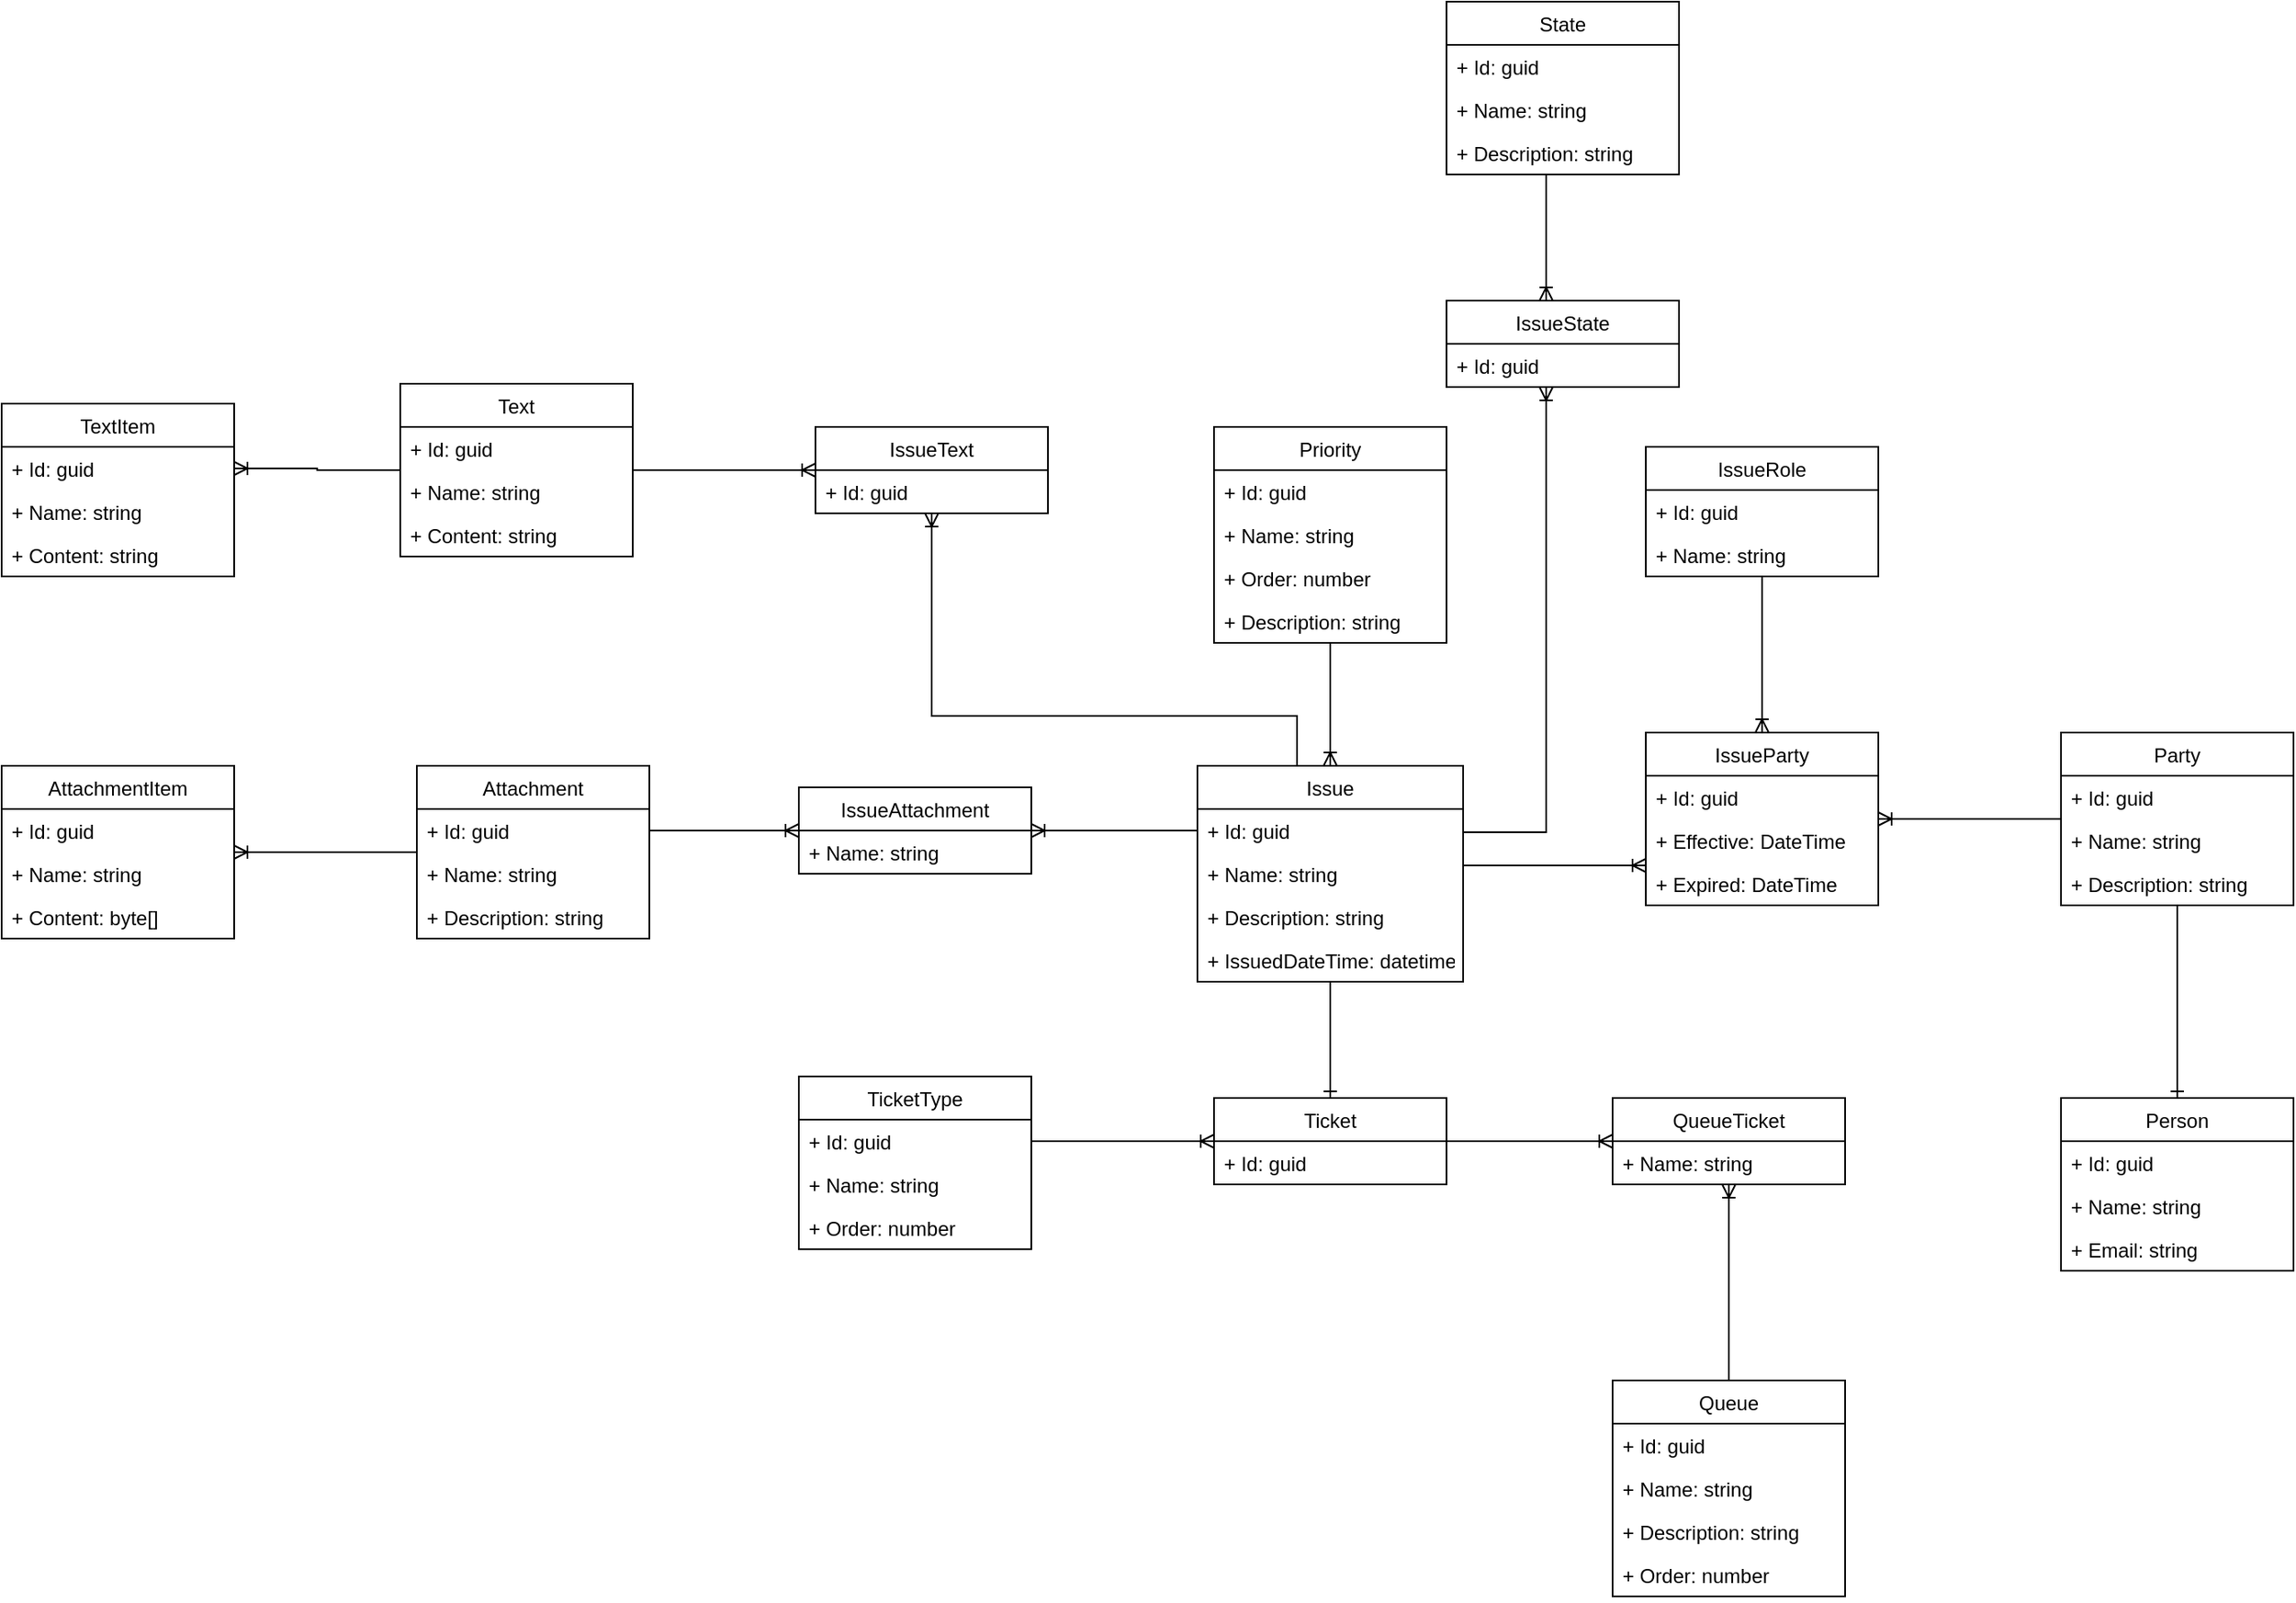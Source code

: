 <mxfile version="20.6.2" type="github">
  <diagram id="725YP466rwQ9yF5KesJ6" name="หน้า-1">
    <mxGraphModel dx="2321" dy="1494" grid="1" gridSize="10" guides="1" tooltips="1" connect="1" arrows="1" fold="1" page="1" pageScale="1" pageWidth="1100" pageHeight="850" math="0" shadow="0">
      <root>
        <mxCell id="0" />
        <mxCell id="1" parent="0" />
        <mxCell id="l0HiNboqYedKOfi41QnO-49" style="edgeStyle=orthogonalEdgeStyle;rounded=0;orthogonalLoop=1;jettySize=auto;html=1;startArrow=ERoneToMany;startFill=0;endArrow=none;endFill=0;" edge="1" parent="1" source="l0HiNboqYedKOfi41QnO-1" target="l0HiNboqYedKOfi41QnO-44">
          <mxGeometry relative="1" as="geometry" />
        </mxCell>
        <mxCell id="l0HiNboqYedKOfi41QnO-1" value="Issue" style="swimlane;fontStyle=0;childLayout=stackLayout;horizontal=1;startSize=26;fillColor=none;horizontalStack=0;resizeParent=1;resizeParentMax=0;resizeLast=0;collapsible=1;marginBottom=0;" vertex="1" parent="1">
          <mxGeometry x="120" y="100" width="160" height="130" as="geometry" />
        </mxCell>
        <mxCell id="l0HiNboqYedKOfi41QnO-2" value="+ Id: guid" style="text;strokeColor=none;fillColor=none;align=left;verticalAlign=top;spacingLeft=4;spacingRight=4;overflow=hidden;rotatable=0;points=[[0,0.5],[1,0.5]];portConstraint=eastwest;" vertex="1" parent="l0HiNboqYedKOfi41QnO-1">
          <mxGeometry y="26" width="160" height="26" as="geometry" />
        </mxCell>
        <mxCell id="l0HiNboqYedKOfi41QnO-3" value="+ Name: string" style="text;strokeColor=none;fillColor=none;align=left;verticalAlign=top;spacingLeft=4;spacingRight=4;overflow=hidden;rotatable=0;points=[[0,0.5],[1,0.5]];portConstraint=eastwest;" vertex="1" parent="l0HiNboqYedKOfi41QnO-1">
          <mxGeometry y="52" width="160" height="26" as="geometry" />
        </mxCell>
        <mxCell id="l0HiNboqYedKOfi41QnO-4" value="+ Description: string" style="text;strokeColor=none;fillColor=none;align=left;verticalAlign=top;spacingLeft=4;spacingRight=4;overflow=hidden;rotatable=0;points=[[0,0.5],[1,0.5]];portConstraint=eastwest;" vertex="1" parent="l0HiNboqYedKOfi41QnO-1">
          <mxGeometry y="78" width="160" height="26" as="geometry" />
        </mxCell>
        <mxCell id="l0HiNboqYedKOfi41QnO-103" value="+ IssuedDateTime: datetime" style="text;strokeColor=none;fillColor=none;align=left;verticalAlign=top;spacingLeft=4;spacingRight=4;overflow=hidden;rotatable=0;points=[[0,0.5],[1,0.5]];portConstraint=eastwest;" vertex="1" parent="l0HiNboqYedKOfi41QnO-1">
          <mxGeometry y="104" width="160" height="26" as="geometry" />
        </mxCell>
        <mxCell id="l0HiNboqYedKOfi41QnO-9" style="edgeStyle=orthogonalEdgeStyle;rounded=0;orthogonalLoop=1;jettySize=auto;html=1;endArrow=none;endFill=0;startArrow=ERone;startFill=0;" edge="1" parent="1" source="l0HiNboqYedKOfi41QnO-5" target="l0HiNboqYedKOfi41QnO-1">
          <mxGeometry relative="1" as="geometry">
            <Array as="points">
              <mxPoint x="200" y="162" />
            </Array>
          </mxGeometry>
        </mxCell>
        <mxCell id="l0HiNboqYedKOfi41QnO-5" value="Ticket" style="swimlane;fontStyle=0;childLayout=stackLayout;horizontal=1;startSize=26;fillColor=none;horizontalStack=0;resizeParent=1;resizeParentMax=0;resizeLast=0;collapsible=1;marginBottom=0;" vertex="1" parent="1">
          <mxGeometry x="130" y="300" width="140" height="52" as="geometry" />
        </mxCell>
        <mxCell id="l0HiNboqYedKOfi41QnO-6" value="+ Id: guid" style="text;strokeColor=none;fillColor=none;align=left;verticalAlign=top;spacingLeft=4;spacingRight=4;overflow=hidden;rotatable=0;points=[[0,0.5],[1,0.5]];portConstraint=eastwest;" vertex="1" parent="l0HiNboqYedKOfi41QnO-5">
          <mxGeometry y="26" width="140" height="26" as="geometry" />
        </mxCell>
        <mxCell id="l0HiNboqYedKOfi41QnO-10" value="TicketType" style="swimlane;fontStyle=0;childLayout=stackLayout;horizontal=1;startSize=26;fillColor=none;horizontalStack=0;resizeParent=1;resizeParentMax=0;resizeLast=0;collapsible=1;marginBottom=0;" vertex="1" parent="1">
          <mxGeometry x="-120" y="287" width="140" height="104" as="geometry" />
        </mxCell>
        <mxCell id="l0HiNboqYedKOfi41QnO-11" value="+ Id: guid" style="text;strokeColor=none;fillColor=none;align=left;verticalAlign=top;spacingLeft=4;spacingRight=4;overflow=hidden;rotatable=0;points=[[0,0.5],[1,0.5]];portConstraint=eastwest;" vertex="1" parent="l0HiNboqYedKOfi41QnO-10">
          <mxGeometry y="26" width="140" height="26" as="geometry" />
        </mxCell>
        <mxCell id="l0HiNboqYedKOfi41QnO-21" value="+ Name: string" style="text;strokeColor=none;fillColor=none;align=left;verticalAlign=top;spacingLeft=4;spacingRight=4;overflow=hidden;rotatable=0;points=[[0,0.5],[1,0.5]];portConstraint=eastwest;" vertex="1" parent="l0HiNboqYedKOfi41QnO-10">
          <mxGeometry y="52" width="140" height="26" as="geometry" />
        </mxCell>
        <mxCell id="l0HiNboqYedKOfi41QnO-51" value="+ Order: number" style="text;strokeColor=none;fillColor=none;align=left;verticalAlign=top;spacingLeft=4;spacingRight=4;overflow=hidden;rotatable=0;points=[[0,0.5],[1,0.5]];portConstraint=eastwest;" vertex="1" parent="l0HiNboqYedKOfi41QnO-10">
          <mxGeometry y="78" width="140" height="26" as="geometry" />
        </mxCell>
        <mxCell id="l0HiNboqYedKOfi41QnO-14" style="edgeStyle=orthogonalEdgeStyle;rounded=0;orthogonalLoop=1;jettySize=auto;html=1;endArrow=none;endFill=0;startArrow=ERoneToMany;startFill=0;" edge="1" parent="1" source="l0HiNboqYedKOfi41QnO-6" target="l0HiNboqYedKOfi41QnO-10">
          <mxGeometry relative="1" as="geometry">
            <Array as="points">
              <mxPoint x="100" y="326" />
              <mxPoint x="100" y="326" />
            </Array>
          </mxGeometry>
        </mxCell>
        <mxCell id="l0HiNboqYedKOfi41QnO-15" value="Queue" style="swimlane;fontStyle=0;childLayout=stackLayout;horizontal=1;startSize=26;fillColor=none;horizontalStack=0;resizeParent=1;resizeParentMax=0;resizeLast=0;collapsible=1;marginBottom=0;" vertex="1" parent="1">
          <mxGeometry x="370" y="470" width="140" height="130" as="geometry" />
        </mxCell>
        <mxCell id="l0HiNboqYedKOfi41QnO-16" value="+ Id: guid" style="text;strokeColor=none;fillColor=none;align=left;verticalAlign=top;spacingLeft=4;spacingRight=4;overflow=hidden;rotatable=0;points=[[0,0.5],[1,0.5]];portConstraint=eastwest;" vertex="1" parent="l0HiNboqYedKOfi41QnO-15">
          <mxGeometry y="26" width="140" height="26" as="geometry" />
        </mxCell>
        <mxCell id="l0HiNboqYedKOfi41QnO-17" value="+ Name: string" style="text;strokeColor=none;fillColor=none;align=left;verticalAlign=top;spacingLeft=4;spacingRight=4;overflow=hidden;rotatable=0;points=[[0,0.5],[1,0.5]];portConstraint=eastwest;" vertex="1" parent="l0HiNboqYedKOfi41QnO-15">
          <mxGeometry y="52" width="140" height="26" as="geometry" />
        </mxCell>
        <mxCell id="l0HiNboqYedKOfi41QnO-18" value="+ Description: string" style="text;strokeColor=none;fillColor=none;align=left;verticalAlign=top;spacingLeft=4;spacingRight=4;overflow=hidden;rotatable=0;points=[[0,0.5],[1,0.5]];portConstraint=eastwest;" vertex="1" parent="l0HiNboqYedKOfi41QnO-15">
          <mxGeometry y="78" width="140" height="26" as="geometry" />
        </mxCell>
        <mxCell id="l0HiNboqYedKOfi41QnO-52" value="+ Order: number" style="text;strokeColor=none;fillColor=none;align=left;verticalAlign=top;spacingLeft=4;spacingRight=4;overflow=hidden;rotatable=0;points=[[0,0.5],[1,0.5]];portConstraint=eastwest;" vertex="1" parent="l0HiNboqYedKOfi41QnO-15">
          <mxGeometry y="104" width="140" height="26" as="geometry" />
        </mxCell>
        <mxCell id="l0HiNboqYedKOfi41QnO-26" style="edgeStyle=orthogonalEdgeStyle;rounded=0;orthogonalLoop=1;jettySize=auto;html=1;startArrow=ERoneToMany;startFill=0;endArrow=none;endFill=0;" edge="1" parent="1" source="l0HiNboqYedKOfi41QnO-22" target="l0HiNboqYedKOfi41QnO-5">
          <mxGeometry relative="1" as="geometry">
            <Array as="points">
              <mxPoint x="430" y="320" />
            </Array>
          </mxGeometry>
        </mxCell>
        <mxCell id="l0HiNboqYedKOfi41QnO-27" style="edgeStyle=orthogonalEdgeStyle;rounded=0;orthogonalLoop=1;jettySize=auto;html=1;startArrow=ERoneToMany;startFill=0;endArrow=none;endFill=0;" edge="1" parent="1" source="l0HiNboqYedKOfi41QnO-22" target="l0HiNboqYedKOfi41QnO-15">
          <mxGeometry relative="1" as="geometry">
            <mxPoint x="610" y="290" as="sourcePoint" />
            <Array as="points">
              <mxPoint x="440" y="390" />
              <mxPoint x="440" y="390" />
            </Array>
          </mxGeometry>
        </mxCell>
        <mxCell id="l0HiNboqYedKOfi41QnO-22" value="QueueTicket" style="swimlane;fontStyle=0;childLayout=stackLayout;horizontal=1;startSize=26;fillColor=none;horizontalStack=0;resizeParent=1;resizeParentMax=0;resizeLast=0;collapsible=1;marginBottom=0;" vertex="1" parent="1">
          <mxGeometry x="370" y="300" width="140" height="52" as="geometry" />
        </mxCell>
        <mxCell id="l0HiNboqYedKOfi41QnO-23" value="+ Name: string" style="text;strokeColor=none;fillColor=none;align=left;verticalAlign=top;spacingLeft=4;spacingRight=4;overflow=hidden;rotatable=0;points=[[0,0.5],[1,0.5]];portConstraint=eastwest;" vertex="1" parent="l0HiNboqYedKOfi41QnO-22">
          <mxGeometry y="26" width="140" height="26" as="geometry" />
        </mxCell>
        <mxCell id="l0HiNboqYedKOfi41QnO-28" value="Attachment" style="swimlane;fontStyle=0;childLayout=stackLayout;horizontal=1;startSize=26;fillColor=none;horizontalStack=0;resizeParent=1;resizeParentMax=0;resizeLast=0;collapsible=1;marginBottom=0;" vertex="1" parent="1">
          <mxGeometry x="-350" y="100" width="140" height="104" as="geometry" />
        </mxCell>
        <mxCell id="l0HiNboqYedKOfi41QnO-29" value="+ Id: guid" style="text;strokeColor=none;fillColor=none;align=left;verticalAlign=top;spacingLeft=4;spacingRight=4;overflow=hidden;rotatable=0;points=[[0,0.5],[1,0.5]];portConstraint=eastwest;" vertex="1" parent="l0HiNboqYedKOfi41QnO-28">
          <mxGeometry y="26" width="140" height="26" as="geometry" />
        </mxCell>
        <mxCell id="l0HiNboqYedKOfi41QnO-30" value="+ Name: string" style="text;strokeColor=none;fillColor=none;align=left;verticalAlign=top;spacingLeft=4;spacingRight=4;overflow=hidden;rotatable=0;points=[[0,0.5],[1,0.5]];portConstraint=eastwest;" vertex="1" parent="l0HiNboqYedKOfi41QnO-28">
          <mxGeometry y="52" width="140" height="26" as="geometry" />
        </mxCell>
        <mxCell id="l0HiNboqYedKOfi41QnO-31" value="+ Description: string" style="text;strokeColor=none;fillColor=none;align=left;verticalAlign=top;spacingLeft=4;spacingRight=4;overflow=hidden;rotatable=0;points=[[0,0.5],[1,0.5]];portConstraint=eastwest;" vertex="1" parent="l0HiNboqYedKOfi41QnO-28">
          <mxGeometry y="78" width="140" height="26" as="geometry" />
        </mxCell>
        <mxCell id="l0HiNboqYedKOfi41QnO-36" style="edgeStyle=orthogonalEdgeStyle;rounded=0;orthogonalLoop=1;jettySize=auto;html=1;startArrow=ERoneToMany;startFill=0;endArrow=none;endFill=0;" edge="1" parent="1" source="l0HiNboqYedKOfi41QnO-32" target="l0HiNboqYedKOfi41QnO-28">
          <mxGeometry relative="1" as="geometry" />
        </mxCell>
        <mxCell id="l0HiNboqYedKOfi41QnO-32" value="AttachmentItem" style="swimlane;fontStyle=0;childLayout=stackLayout;horizontal=1;startSize=26;fillColor=none;horizontalStack=0;resizeParent=1;resizeParentMax=0;resizeLast=0;collapsible=1;marginBottom=0;" vertex="1" parent="1">
          <mxGeometry x="-600" y="100" width="140" height="104" as="geometry" />
        </mxCell>
        <mxCell id="l0HiNboqYedKOfi41QnO-33" value="+ Id: guid" style="text;strokeColor=none;fillColor=none;align=left;verticalAlign=top;spacingLeft=4;spacingRight=4;overflow=hidden;rotatable=0;points=[[0,0.5],[1,0.5]];portConstraint=eastwest;" vertex="1" parent="l0HiNboqYedKOfi41QnO-32">
          <mxGeometry y="26" width="140" height="26" as="geometry" />
        </mxCell>
        <mxCell id="l0HiNboqYedKOfi41QnO-34" value="+ Name: string" style="text;strokeColor=none;fillColor=none;align=left;verticalAlign=top;spacingLeft=4;spacingRight=4;overflow=hidden;rotatable=0;points=[[0,0.5],[1,0.5]];portConstraint=eastwest;" vertex="1" parent="l0HiNboqYedKOfi41QnO-32">
          <mxGeometry y="52" width="140" height="26" as="geometry" />
        </mxCell>
        <mxCell id="l0HiNboqYedKOfi41QnO-35" value="+ Content: byte[]" style="text;strokeColor=none;fillColor=none;align=left;verticalAlign=top;spacingLeft=4;spacingRight=4;overflow=hidden;rotatable=0;points=[[0,0.5],[1,0.5]];portConstraint=eastwest;" vertex="1" parent="l0HiNboqYedKOfi41QnO-32">
          <mxGeometry y="78" width="140" height="26" as="geometry" />
        </mxCell>
        <mxCell id="l0HiNboqYedKOfi41QnO-39" style="edgeStyle=orthogonalEdgeStyle;rounded=0;orthogonalLoop=1;jettySize=auto;html=1;startArrow=ERoneToMany;startFill=0;endArrow=none;endFill=0;" edge="1" parent="1" source="l0HiNboqYedKOfi41QnO-37" target="l0HiNboqYedKOfi41QnO-29">
          <mxGeometry relative="1" as="geometry" />
        </mxCell>
        <mxCell id="l0HiNboqYedKOfi41QnO-40" style="edgeStyle=orthogonalEdgeStyle;rounded=0;orthogonalLoop=1;jettySize=auto;html=1;startArrow=ERoneToMany;startFill=0;endArrow=none;endFill=0;" edge="1" parent="1" source="l0HiNboqYedKOfi41QnO-37" target="l0HiNboqYedKOfi41QnO-2">
          <mxGeometry relative="1" as="geometry" />
        </mxCell>
        <mxCell id="l0HiNboqYedKOfi41QnO-37" value="IssueAttachment" style="swimlane;fontStyle=0;childLayout=stackLayout;horizontal=1;startSize=26;fillColor=none;horizontalStack=0;resizeParent=1;resizeParentMax=0;resizeLast=0;collapsible=1;marginBottom=0;" vertex="1" parent="1">
          <mxGeometry x="-120" y="113" width="140" height="52" as="geometry" />
        </mxCell>
        <mxCell id="l0HiNboqYedKOfi41QnO-38" value="+ Name: string" style="text;strokeColor=none;fillColor=none;align=left;verticalAlign=top;spacingLeft=4;spacingRight=4;overflow=hidden;rotatable=0;points=[[0,0.5],[1,0.5]];portConstraint=eastwest;" vertex="1" parent="l0HiNboqYedKOfi41QnO-37">
          <mxGeometry y="26" width="140" height="26" as="geometry" />
        </mxCell>
        <mxCell id="l0HiNboqYedKOfi41QnO-44" value="Priority" style="swimlane;fontStyle=0;childLayout=stackLayout;horizontal=1;startSize=26;fillColor=none;horizontalStack=0;resizeParent=1;resizeParentMax=0;resizeLast=0;collapsible=1;marginBottom=0;" vertex="1" parent="1">
          <mxGeometry x="130" y="-104" width="140" height="130" as="geometry" />
        </mxCell>
        <mxCell id="l0HiNboqYedKOfi41QnO-45" value="+ Id: guid" style="text;strokeColor=none;fillColor=none;align=left;verticalAlign=top;spacingLeft=4;spacingRight=4;overflow=hidden;rotatable=0;points=[[0,0.5],[1,0.5]];portConstraint=eastwest;" vertex="1" parent="l0HiNboqYedKOfi41QnO-44">
          <mxGeometry y="26" width="140" height="26" as="geometry" />
        </mxCell>
        <mxCell id="l0HiNboqYedKOfi41QnO-46" value="+ Name: string" style="text;strokeColor=none;fillColor=none;align=left;verticalAlign=top;spacingLeft=4;spacingRight=4;overflow=hidden;rotatable=0;points=[[0,0.5],[1,0.5]];portConstraint=eastwest;" vertex="1" parent="l0HiNboqYedKOfi41QnO-44">
          <mxGeometry y="52" width="140" height="26" as="geometry" />
        </mxCell>
        <mxCell id="l0HiNboqYedKOfi41QnO-47" value="+ Order: number" style="text;strokeColor=none;fillColor=none;align=left;verticalAlign=top;spacingLeft=4;spacingRight=4;overflow=hidden;rotatable=0;points=[[0,0.5],[1,0.5]];portConstraint=eastwest;" vertex="1" parent="l0HiNboqYedKOfi41QnO-44">
          <mxGeometry y="78" width="140" height="26" as="geometry" />
        </mxCell>
        <mxCell id="l0HiNboqYedKOfi41QnO-50" value="+ Description: string" style="text;strokeColor=none;fillColor=none;align=left;verticalAlign=top;spacingLeft=4;spacingRight=4;overflow=hidden;rotatable=0;points=[[0,0.5],[1,0.5]];portConstraint=eastwest;" vertex="1" parent="l0HiNboqYedKOfi41QnO-44">
          <mxGeometry y="104" width="140" height="26" as="geometry" />
        </mxCell>
        <mxCell id="l0HiNboqYedKOfi41QnO-53" value="Party" style="swimlane;fontStyle=0;childLayout=stackLayout;horizontal=1;startSize=26;fillColor=none;horizontalStack=0;resizeParent=1;resizeParentMax=0;resizeLast=0;collapsible=1;marginBottom=0;" vertex="1" parent="1">
          <mxGeometry x="640" y="80" width="140" height="104" as="geometry" />
        </mxCell>
        <mxCell id="l0HiNboqYedKOfi41QnO-54" value="+ Id: guid" style="text;strokeColor=none;fillColor=none;align=left;verticalAlign=top;spacingLeft=4;spacingRight=4;overflow=hidden;rotatable=0;points=[[0,0.5],[1,0.5]];portConstraint=eastwest;" vertex="1" parent="l0HiNboqYedKOfi41QnO-53">
          <mxGeometry y="26" width="140" height="26" as="geometry" />
        </mxCell>
        <mxCell id="l0HiNboqYedKOfi41QnO-55" value="+ Name: string" style="text;strokeColor=none;fillColor=none;align=left;verticalAlign=top;spacingLeft=4;spacingRight=4;overflow=hidden;rotatable=0;points=[[0,0.5],[1,0.5]];portConstraint=eastwest;" vertex="1" parent="l0HiNboqYedKOfi41QnO-53">
          <mxGeometry y="52" width="140" height="26" as="geometry" />
        </mxCell>
        <mxCell id="l0HiNboqYedKOfi41QnO-56" value="+ Description: string" style="text;strokeColor=none;fillColor=none;align=left;verticalAlign=top;spacingLeft=4;spacingRight=4;overflow=hidden;rotatable=0;points=[[0,0.5],[1,0.5]];portConstraint=eastwest;" vertex="1" parent="l0HiNboqYedKOfi41QnO-53">
          <mxGeometry y="78" width="140" height="26" as="geometry" />
        </mxCell>
        <mxCell id="l0HiNboqYedKOfi41QnO-61" style="edgeStyle=orthogonalEdgeStyle;rounded=0;orthogonalLoop=1;jettySize=auto;html=1;startArrow=ERoneToMany;startFill=0;endArrow=none;endFill=0;" edge="1" parent="1" source="l0HiNboqYedKOfi41QnO-57" target="l0HiNboqYedKOfi41QnO-1">
          <mxGeometry relative="1" as="geometry">
            <Array as="points">
              <mxPoint x="330" y="160" />
              <mxPoint x="330" y="160" />
            </Array>
          </mxGeometry>
        </mxCell>
        <mxCell id="l0HiNboqYedKOfi41QnO-62" style="edgeStyle=orthogonalEdgeStyle;rounded=0;orthogonalLoop=1;jettySize=auto;html=1;startArrow=ERoneToMany;startFill=0;endArrow=none;endFill=0;" edge="1" parent="1" source="l0HiNboqYedKOfi41QnO-57" target="l0HiNboqYedKOfi41QnO-53">
          <mxGeometry relative="1" as="geometry">
            <mxPoint x="640" y="-28" as="targetPoint" />
            <Array as="points">
              <mxPoint x="660" y="132" />
              <mxPoint x="660" y="132" />
            </Array>
          </mxGeometry>
        </mxCell>
        <mxCell id="l0HiNboqYedKOfi41QnO-72" style="edgeStyle=orthogonalEdgeStyle;rounded=0;orthogonalLoop=1;jettySize=auto;html=1;startArrow=ERoneToMany;startFill=0;endArrow=none;endFill=0;" edge="1" parent="1" source="l0HiNboqYedKOfi41QnO-57" target="l0HiNboqYedKOfi41QnO-68">
          <mxGeometry relative="1" as="geometry" />
        </mxCell>
        <mxCell id="l0HiNboqYedKOfi41QnO-57" value="IssueParty" style="swimlane;fontStyle=0;childLayout=stackLayout;horizontal=1;startSize=26;fillColor=none;horizontalStack=0;resizeParent=1;resizeParentMax=0;resizeLast=0;collapsible=1;marginBottom=0;" vertex="1" parent="1">
          <mxGeometry x="390" y="80" width="140" height="104" as="geometry" />
        </mxCell>
        <mxCell id="l0HiNboqYedKOfi41QnO-58" value="+ Id: guid" style="text;strokeColor=none;fillColor=none;align=left;verticalAlign=top;spacingLeft=4;spacingRight=4;overflow=hidden;rotatable=0;points=[[0,0.5],[1,0.5]];portConstraint=eastwest;" vertex="1" parent="l0HiNboqYedKOfi41QnO-57">
          <mxGeometry y="26" width="140" height="26" as="geometry" />
        </mxCell>
        <mxCell id="l0HiNboqYedKOfi41QnO-89" value="+ Effective: DateTime" style="text;strokeColor=none;fillColor=none;align=left;verticalAlign=top;spacingLeft=4;spacingRight=4;overflow=hidden;rotatable=0;points=[[0,0.5],[1,0.5]];portConstraint=eastwest;" vertex="1" parent="l0HiNboqYedKOfi41QnO-57">
          <mxGeometry y="52" width="140" height="26" as="geometry" />
        </mxCell>
        <mxCell id="l0HiNboqYedKOfi41QnO-90" value="+ Expired: DateTime" style="text;strokeColor=none;fillColor=none;align=left;verticalAlign=top;spacingLeft=4;spacingRight=4;overflow=hidden;rotatable=0;points=[[0,0.5],[1,0.5]];portConstraint=eastwest;" vertex="1" parent="l0HiNboqYedKOfi41QnO-57">
          <mxGeometry y="78" width="140" height="26" as="geometry" />
        </mxCell>
        <mxCell id="l0HiNboqYedKOfi41QnO-67" style="edgeStyle=orthogonalEdgeStyle;rounded=0;orthogonalLoop=1;jettySize=auto;html=1;startArrow=ERone;startFill=0;endArrow=none;endFill=0;" edge="1" parent="1" source="l0HiNboqYedKOfi41QnO-63" target="l0HiNboqYedKOfi41QnO-53">
          <mxGeometry relative="1" as="geometry" />
        </mxCell>
        <mxCell id="l0HiNboqYedKOfi41QnO-63" value="Person" style="swimlane;fontStyle=0;childLayout=stackLayout;horizontal=1;startSize=26;fillColor=none;horizontalStack=0;resizeParent=1;resizeParentMax=0;resizeLast=0;collapsible=1;marginBottom=0;" vertex="1" parent="1">
          <mxGeometry x="640" y="300" width="140" height="104" as="geometry" />
        </mxCell>
        <mxCell id="l0HiNboqYedKOfi41QnO-64" value="+ Id: guid" style="text;strokeColor=none;fillColor=none;align=left;verticalAlign=top;spacingLeft=4;spacingRight=4;overflow=hidden;rotatable=0;points=[[0,0.5],[1,0.5]];portConstraint=eastwest;" vertex="1" parent="l0HiNboqYedKOfi41QnO-63">
          <mxGeometry y="26" width="140" height="26" as="geometry" />
        </mxCell>
        <mxCell id="l0HiNboqYedKOfi41QnO-65" value="+ Name: string" style="text;strokeColor=none;fillColor=none;align=left;verticalAlign=top;spacingLeft=4;spacingRight=4;overflow=hidden;rotatable=0;points=[[0,0.5],[1,0.5]];portConstraint=eastwest;" vertex="1" parent="l0HiNboqYedKOfi41QnO-63">
          <mxGeometry y="52" width="140" height="26" as="geometry" />
        </mxCell>
        <mxCell id="l0HiNboqYedKOfi41QnO-66" value="+ Email: string" style="text;strokeColor=none;fillColor=none;align=left;verticalAlign=top;spacingLeft=4;spacingRight=4;overflow=hidden;rotatable=0;points=[[0,0.5],[1,0.5]];portConstraint=eastwest;" vertex="1" parent="l0HiNboqYedKOfi41QnO-63">
          <mxGeometry y="78" width="140" height="26" as="geometry" />
        </mxCell>
        <mxCell id="l0HiNboqYedKOfi41QnO-68" value="IssueRole" style="swimlane;fontStyle=0;childLayout=stackLayout;horizontal=1;startSize=26;fillColor=none;horizontalStack=0;resizeParent=1;resizeParentMax=0;resizeLast=0;collapsible=1;marginBottom=0;" vertex="1" parent="1">
          <mxGeometry x="390" y="-92" width="140" height="78" as="geometry" />
        </mxCell>
        <mxCell id="l0HiNboqYedKOfi41QnO-69" value="+ Id: guid" style="text;strokeColor=none;fillColor=none;align=left;verticalAlign=top;spacingLeft=4;spacingRight=4;overflow=hidden;rotatable=0;points=[[0,0.5],[1,0.5]];portConstraint=eastwest;" vertex="1" parent="l0HiNboqYedKOfi41QnO-68">
          <mxGeometry y="26" width="140" height="26" as="geometry" />
        </mxCell>
        <mxCell id="l0HiNboqYedKOfi41QnO-70" value="+ Name: string" style="text;strokeColor=none;fillColor=none;align=left;verticalAlign=top;spacingLeft=4;spacingRight=4;overflow=hidden;rotatable=0;points=[[0,0.5],[1,0.5]];portConstraint=eastwest;" vertex="1" parent="l0HiNboqYedKOfi41QnO-68">
          <mxGeometry y="52" width="140" height="26" as="geometry" />
        </mxCell>
        <mxCell id="l0HiNboqYedKOfi41QnO-73" value="Text" style="swimlane;fontStyle=0;childLayout=stackLayout;horizontal=1;startSize=26;fillColor=none;horizontalStack=0;resizeParent=1;resizeParentMax=0;resizeLast=0;collapsible=1;marginBottom=0;" vertex="1" parent="1">
          <mxGeometry x="-360" y="-130" width="140" height="104" as="geometry" />
        </mxCell>
        <mxCell id="l0HiNboqYedKOfi41QnO-74" value="+ Id: guid" style="text;strokeColor=none;fillColor=none;align=left;verticalAlign=top;spacingLeft=4;spacingRight=4;overflow=hidden;rotatable=0;points=[[0,0.5],[1,0.5]];portConstraint=eastwest;" vertex="1" parent="l0HiNboqYedKOfi41QnO-73">
          <mxGeometry y="26" width="140" height="26" as="geometry" />
        </mxCell>
        <mxCell id="l0HiNboqYedKOfi41QnO-75" value="+ Name: string" style="text;strokeColor=none;fillColor=none;align=left;verticalAlign=top;spacingLeft=4;spacingRight=4;overflow=hidden;rotatable=0;points=[[0,0.5],[1,0.5]];portConstraint=eastwest;" vertex="1" parent="l0HiNboqYedKOfi41QnO-73">
          <mxGeometry y="52" width="140" height="26" as="geometry" />
        </mxCell>
        <mxCell id="l0HiNboqYedKOfi41QnO-76" value="+ Content: string" style="text;strokeColor=none;fillColor=none;align=left;verticalAlign=top;spacingLeft=4;spacingRight=4;overflow=hidden;rotatable=0;points=[[0,0.5],[1,0.5]];portConstraint=eastwest;" vertex="1" parent="l0HiNboqYedKOfi41QnO-73">
          <mxGeometry y="78" width="140" height="26" as="geometry" />
        </mxCell>
        <mxCell id="l0HiNboqYedKOfi41QnO-77" value="TextItem" style="swimlane;fontStyle=0;childLayout=stackLayout;horizontal=1;startSize=26;fillColor=none;horizontalStack=0;resizeParent=1;resizeParentMax=0;resizeLast=0;collapsible=1;marginBottom=0;" vertex="1" parent="1">
          <mxGeometry x="-600" y="-118" width="140" height="104" as="geometry" />
        </mxCell>
        <mxCell id="l0HiNboqYedKOfi41QnO-78" value="+ Id: guid" style="text;strokeColor=none;fillColor=none;align=left;verticalAlign=top;spacingLeft=4;spacingRight=4;overflow=hidden;rotatable=0;points=[[0,0.5],[1,0.5]];portConstraint=eastwest;" vertex="1" parent="l0HiNboqYedKOfi41QnO-77">
          <mxGeometry y="26" width="140" height="26" as="geometry" />
        </mxCell>
        <mxCell id="l0HiNboqYedKOfi41QnO-79" value="+ Name: string" style="text;strokeColor=none;fillColor=none;align=left;verticalAlign=top;spacingLeft=4;spacingRight=4;overflow=hidden;rotatable=0;points=[[0,0.5],[1,0.5]];portConstraint=eastwest;" vertex="1" parent="l0HiNboqYedKOfi41QnO-77">
          <mxGeometry y="52" width="140" height="26" as="geometry" />
        </mxCell>
        <mxCell id="l0HiNboqYedKOfi41QnO-80" value="+ Content: string" style="text;strokeColor=none;fillColor=none;align=left;verticalAlign=top;spacingLeft=4;spacingRight=4;overflow=hidden;rotatable=0;points=[[0,0.5],[1,0.5]];portConstraint=eastwest;" vertex="1" parent="l0HiNboqYedKOfi41QnO-77">
          <mxGeometry y="78" width="140" height="26" as="geometry" />
        </mxCell>
        <mxCell id="l0HiNboqYedKOfi41QnO-82" style="edgeStyle=orthogonalEdgeStyle;rounded=0;orthogonalLoop=1;jettySize=auto;html=1;startArrow=ERoneToMany;startFill=0;endArrow=none;endFill=0;" edge="1" parent="1" source="l0HiNboqYedKOfi41QnO-78" target="l0HiNboqYedKOfi41QnO-73">
          <mxGeometry relative="1" as="geometry" />
        </mxCell>
        <mxCell id="l0HiNboqYedKOfi41QnO-87" style="edgeStyle=orthogonalEdgeStyle;rounded=0;orthogonalLoop=1;jettySize=auto;html=1;startArrow=ERoneToMany;startFill=0;endArrow=none;endFill=0;" edge="1" parent="1" source="l0HiNboqYedKOfi41QnO-83" target="l0HiNboqYedKOfi41QnO-1">
          <mxGeometry relative="1" as="geometry">
            <Array as="points">
              <mxPoint x="-40" y="70" />
              <mxPoint x="180" y="70" />
            </Array>
          </mxGeometry>
        </mxCell>
        <mxCell id="l0HiNboqYedKOfi41QnO-88" style="edgeStyle=orthogonalEdgeStyle;rounded=0;orthogonalLoop=1;jettySize=auto;html=1;startArrow=ERoneToMany;startFill=0;endArrow=none;endFill=0;" edge="1" parent="1" source="l0HiNboqYedKOfi41QnO-83" target="l0HiNboqYedKOfi41QnO-73">
          <mxGeometry relative="1" as="geometry" />
        </mxCell>
        <mxCell id="l0HiNboqYedKOfi41QnO-83" value="IssueText" style="swimlane;fontStyle=0;childLayout=stackLayout;horizontal=1;startSize=26;fillColor=none;horizontalStack=0;resizeParent=1;resizeParentMax=0;resizeLast=0;collapsible=1;marginBottom=0;" vertex="1" parent="1">
          <mxGeometry x="-110" y="-104" width="140" height="52" as="geometry" />
        </mxCell>
        <mxCell id="l0HiNboqYedKOfi41QnO-84" value="+ Id: guid" style="text;strokeColor=none;fillColor=none;align=left;verticalAlign=top;spacingLeft=4;spacingRight=4;overflow=hidden;rotatable=0;points=[[0,0.5],[1,0.5]];portConstraint=eastwest;" vertex="1" parent="l0HiNboqYedKOfi41QnO-83">
          <mxGeometry y="26" width="140" height="26" as="geometry" />
        </mxCell>
        <mxCell id="l0HiNboqYedKOfi41QnO-91" value="State" style="swimlane;fontStyle=0;childLayout=stackLayout;horizontal=1;startSize=26;fillColor=none;horizontalStack=0;resizeParent=1;resizeParentMax=0;resizeLast=0;collapsible=1;marginBottom=0;" vertex="1" parent="1">
          <mxGeometry x="270" y="-360" width="140" height="104" as="geometry" />
        </mxCell>
        <mxCell id="l0HiNboqYedKOfi41QnO-92" value="+ Id: guid" style="text;strokeColor=none;fillColor=none;align=left;verticalAlign=top;spacingLeft=4;spacingRight=4;overflow=hidden;rotatable=0;points=[[0,0.5],[1,0.5]];portConstraint=eastwest;" vertex="1" parent="l0HiNboqYedKOfi41QnO-91">
          <mxGeometry y="26" width="140" height="26" as="geometry" />
        </mxCell>
        <mxCell id="l0HiNboqYedKOfi41QnO-93" value="+ Name: string" style="text;strokeColor=none;fillColor=none;align=left;verticalAlign=top;spacingLeft=4;spacingRight=4;overflow=hidden;rotatable=0;points=[[0,0.5],[1,0.5]];portConstraint=eastwest;" vertex="1" parent="l0HiNboqYedKOfi41QnO-91">
          <mxGeometry y="52" width="140" height="26" as="geometry" />
        </mxCell>
        <mxCell id="l0HiNboqYedKOfi41QnO-94" value="+ Description: string" style="text;strokeColor=none;fillColor=none;align=left;verticalAlign=top;spacingLeft=4;spacingRight=4;overflow=hidden;rotatable=0;points=[[0,0.5],[1,0.5]];portConstraint=eastwest;" vertex="1" parent="l0HiNboqYedKOfi41QnO-91">
          <mxGeometry y="78" width="140" height="26" as="geometry" />
        </mxCell>
        <mxCell id="l0HiNboqYedKOfi41QnO-97" value="IssueState" style="swimlane;fontStyle=0;childLayout=stackLayout;horizontal=1;startSize=26;fillColor=none;horizontalStack=0;resizeParent=1;resizeParentMax=0;resizeLast=0;collapsible=1;marginBottom=0;" vertex="1" parent="1">
          <mxGeometry x="270" y="-180" width="140" height="52" as="geometry" />
        </mxCell>
        <mxCell id="l0HiNboqYedKOfi41QnO-98" value="+ Id: guid" style="text;strokeColor=none;fillColor=none;align=left;verticalAlign=top;spacingLeft=4;spacingRight=4;overflow=hidden;rotatable=0;points=[[0,0.5],[1,0.5]];portConstraint=eastwest;" vertex="1" parent="l0HiNboqYedKOfi41QnO-97">
          <mxGeometry y="26" width="140" height="26" as="geometry" />
        </mxCell>
        <mxCell id="l0HiNboqYedKOfi41QnO-101" style="edgeStyle=orthogonalEdgeStyle;rounded=0;orthogonalLoop=1;jettySize=auto;html=1;startArrow=ERoneToMany;startFill=0;endArrow=none;endFill=0;" edge="1" parent="1" source="l0HiNboqYedKOfi41QnO-97" target="l0HiNboqYedKOfi41QnO-91">
          <mxGeometry relative="1" as="geometry">
            <Array as="points">
              <mxPoint x="330" y="-240" />
              <mxPoint x="330" y="-240" />
            </Array>
          </mxGeometry>
        </mxCell>
        <mxCell id="l0HiNboqYedKOfi41QnO-102" style="edgeStyle=orthogonalEdgeStyle;rounded=0;orthogonalLoop=1;jettySize=auto;html=1;startArrow=ERoneToMany;startFill=0;endArrow=none;endFill=0;" edge="1" parent="1" source="l0HiNboqYedKOfi41QnO-98" target="l0HiNboqYedKOfi41QnO-1">
          <mxGeometry relative="1" as="geometry">
            <Array as="points">
              <mxPoint x="330" y="140" />
            </Array>
          </mxGeometry>
        </mxCell>
      </root>
    </mxGraphModel>
  </diagram>
</mxfile>
